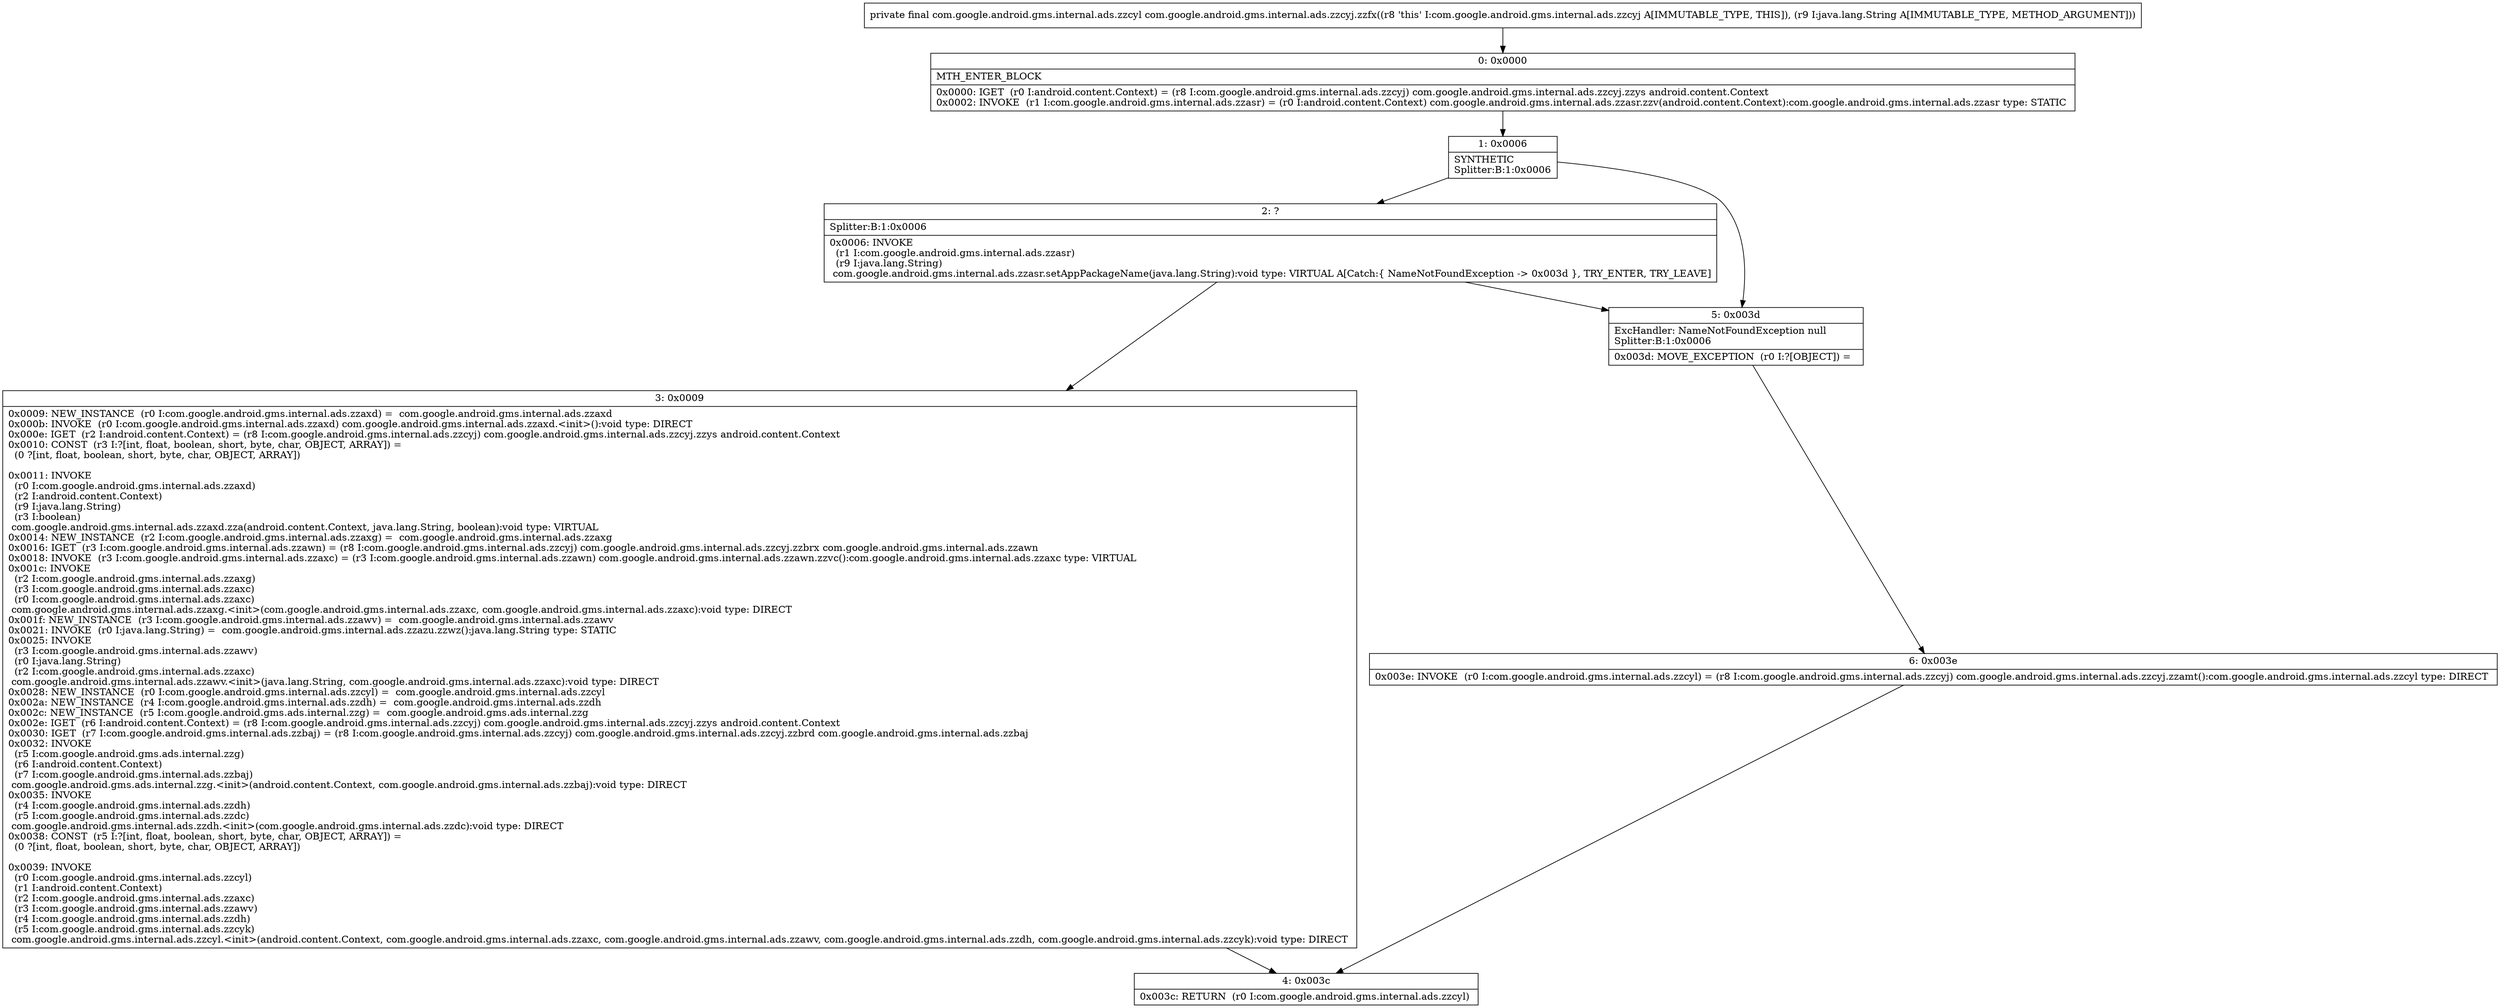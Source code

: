 digraph "CFG forcom.google.android.gms.internal.ads.zzcyj.zzfx(Ljava\/lang\/String;)Lcom\/google\/android\/gms\/internal\/ads\/zzcyl;" {
Node_0 [shape=record,label="{0\:\ 0x0000|MTH_ENTER_BLOCK\l|0x0000: IGET  (r0 I:android.content.Context) = (r8 I:com.google.android.gms.internal.ads.zzcyj) com.google.android.gms.internal.ads.zzcyj.zzys android.content.Context \l0x0002: INVOKE  (r1 I:com.google.android.gms.internal.ads.zzasr) = (r0 I:android.content.Context) com.google.android.gms.internal.ads.zzasr.zzv(android.content.Context):com.google.android.gms.internal.ads.zzasr type: STATIC \l}"];
Node_1 [shape=record,label="{1\:\ 0x0006|SYNTHETIC\lSplitter:B:1:0x0006\l}"];
Node_2 [shape=record,label="{2\:\ ?|Splitter:B:1:0x0006\l|0x0006: INVOKE  \l  (r1 I:com.google.android.gms.internal.ads.zzasr)\l  (r9 I:java.lang.String)\l com.google.android.gms.internal.ads.zzasr.setAppPackageName(java.lang.String):void type: VIRTUAL A[Catch:\{ NameNotFoundException \-\> 0x003d \}, TRY_ENTER, TRY_LEAVE]\l}"];
Node_3 [shape=record,label="{3\:\ 0x0009|0x0009: NEW_INSTANCE  (r0 I:com.google.android.gms.internal.ads.zzaxd) =  com.google.android.gms.internal.ads.zzaxd \l0x000b: INVOKE  (r0 I:com.google.android.gms.internal.ads.zzaxd) com.google.android.gms.internal.ads.zzaxd.\<init\>():void type: DIRECT \l0x000e: IGET  (r2 I:android.content.Context) = (r8 I:com.google.android.gms.internal.ads.zzcyj) com.google.android.gms.internal.ads.zzcyj.zzys android.content.Context \l0x0010: CONST  (r3 I:?[int, float, boolean, short, byte, char, OBJECT, ARRAY]) = \l  (0 ?[int, float, boolean, short, byte, char, OBJECT, ARRAY])\l \l0x0011: INVOKE  \l  (r0 I:com.google.android.gms.internal.ads.zzaxd)\l  (r2 I:android.content.Context)\l  (r9 I:java.lang.String)\l  (r3 I:boolean)\l com.google.android.gms.internal.ads.zzaxd.zza(android.content.Context, java.lang.String, boolean):void type: VIRTUAL \l0x0014: NEW_INSTANCE  (r2 I:com.google.android.gms.internal.ads.zzaxg) =  com.google.android.gms.internal.ads.zzaxg \l0x0016: IGET  (r3 I:com.google.android.gms.internal.ads.zzawn) = (r8 I:com.google.android.gms.internal.ads.zzcyj) com.google.android.gms.internal.ads.zzcyj.zzbrx com.google.android.gms.internal.ads.zzawn \l0x0018: INVOKE  (r3 I:com.google.android.gms.internal.ads.zzaxc) = (r3 I:com.google.android.gms.internal.ads.zzawn) com.google.android.gms.internal.ads.zzawn.zzvc():com.google.android.gms.internal.ads.zzaxc type: VIRTUAL \l0x001c: INVOKE  \l  (r2 I:com.google.android.gms.internal.ads.zzaxg)\l  (r3 I:com.google.android.gms.internal.ads.zzaxc)\l  (r0 I:com.google.android.gms.internal.ads.zzaxc)\l com.google.android.gms.internal.ads.zzaxg.\<init\>(com.google.android.gms.internal.ads.zzaxc, com.google.android.gms.internal.ads.zzaxc):void type: DIRECT \l0x001f: NEW_INSTANCE  (r3 I:com.google.android.gms.internal.ads.zzawv) =  com.google.android.gms.internal.ads.zzawv \l0x0021: INVOKE  (r0 I:java.lang.String) =  com.google.android.gms.internal.ads.zzazu.zzwz():java.lang.String type: STATIC \l0x0025: INVOKE  \l  (r3 I:com.google.android.gms.internal.ads.zzawv)\l  (r0 I:java.lang.String)\l  (r2 I:com.google.android.gms.internal.ads.zzaxc)\l com.google.android.gms.internal.ads.zzawv.\<init\>(java.lang.String, com.google.android.gms.internal.ads.zzaxc):void type: DIRECT \l0x0028: NEW_INSTANCE  (r0 I:com.google.android.gms.internal.ads.zzcyl) =  com.google.android.gms.internal.ads.zzcyl \l0x002a: NEW_INSTANCE  (r4 I:com.google.android.gms.internal.ads.zzdh) =  com.google.android.gms.internal.ads.zzdh \l0x002c: NEW_INSTANCE  (r5 I:com.google.android.gms.ads.internal.zzg) =  com.google.android.gms.ads.internal.zzg \l0x002e: IGET  (r6 I:android.content.Context) = (r8 I:com.google.android.gms.internal.ads.zzcyj) com.google.android.gms.internal.ads.zzcyj.zzys android.content.Context \l0x0030: IGET  (r7 I:com.google.android.gms.internal.ads.zzbaj) = (r8 I:com.google.android.gms.internal.ads.zzcyj) com.google.android.gms.internal.ads.zzcyj.zzbrd com.google.android.gms.internal.ads.zzbaj \l0x0032: INVOKE  \l  (r5 I:com.google.android.gms.ads.internal.zzg)\l  (r6 I:android.content.Context)\l  (r7 I:com.google.android.gms.internal.ads.zzbaj)\l com.google.android.gms.ads.internal.zzg.\<init\>(android.content.Context, com.google.android.gms.internal.ads.zzbaj):void type: DIRECT \l0x0035: INVOKE  \l  (r4 I:com.google.android.gms.internal.ads.zzdh)\l  (r5 I:com.google.android.gms.internal.ads.zzdc)\l com.google.android.gms.internal.ads.zzdh.\<init\>(com.google.android.gms.internal.ads.zzdc):void type: DIRECT \l0x0038: CONST  (r5 I:?[int, float, boolean, short, byte, char, OBJECT, ARRAY]) = \l  (0 ?[int, float, boolean, short, byte, char, OBJECT, ARRAY])\l \l0x0039: INVOKE  \l  (r0 I:com.google.android.gms.internal.ads.zzcyl)\l  (r1 I:android.content.Context)\l  (r2 I:com.google.android.gms.internal.ads.zzaxc)\l  (r3 I:com.google.android.gms.internal.ads.zzawv)\l  (r4 I:com.google.android.gms.internal.ads.zzdh)\l  (r5 I:com.google.android.gms.internal.ads.zzcyk)\l com.google.android.gms.internal.ads.zzcyl.\<init\>(android.content.Context, com.google.android.gms.internal.ads.zzaxc, com.google.android.gms.internal.ads.zzawv, com.google.android.gms.internal.ads.zzdh, com.google.android.gms.internal.ads.zzcyk):void type: DIRECT \l}"];
Node_4 [shape=record,label="{4\:\ 0x003c|0x003c: RETURN  (r0 I:com.google.android.gms.internal.ads.zzcyl) \l}"];
Node_5 [shape=record,label="{5\:\ 0x003d|ExcHandler: NameNotFoundException null\lSplitter:B:1:0x0006\l|0x003d: MOVE_EXCEPTION  (r0 I:?[OBJECT]) =  \l}"];
Node_6 [shape=record,label="{6\:\ 0x003e|0x003e: INVOKE  (r0 I:com.google.android.gms.internal.ads.zzcyl) = (r8 I:com.google.android.gms.internal.ads.zzcyj) com.google.android.gms.internal.ads.zzcyj.zzamt():com.google.android.gms.internal.ads.zzcyl type: DIRECT \l}"];
MethodNode[shape=record,label="{private final com.google.android.gms.internal.ads.zzcyl com.google.android.gms.internal.ads.zzcyj.zzfx((r8 'this' I:com.google.android.gms.internal.ads.zzcyj A[IMMUTABLE_TYPE, THIS]), (r9 I:java.lang.String A[IMMUTABLE_TYPE, METHOD_ARGUMENT])) }"];
MethodNode -> Node_0;
Node_0 -> Node_1;
Node_1 -> Node_2;
Node_1 -> Node_5;
Node_2 -> Node_3;
Node_2 -> Node_5;
Node_3 -> Node_4;
Node_5 -> Node_6;
Node_6 -> Node_4;
}

